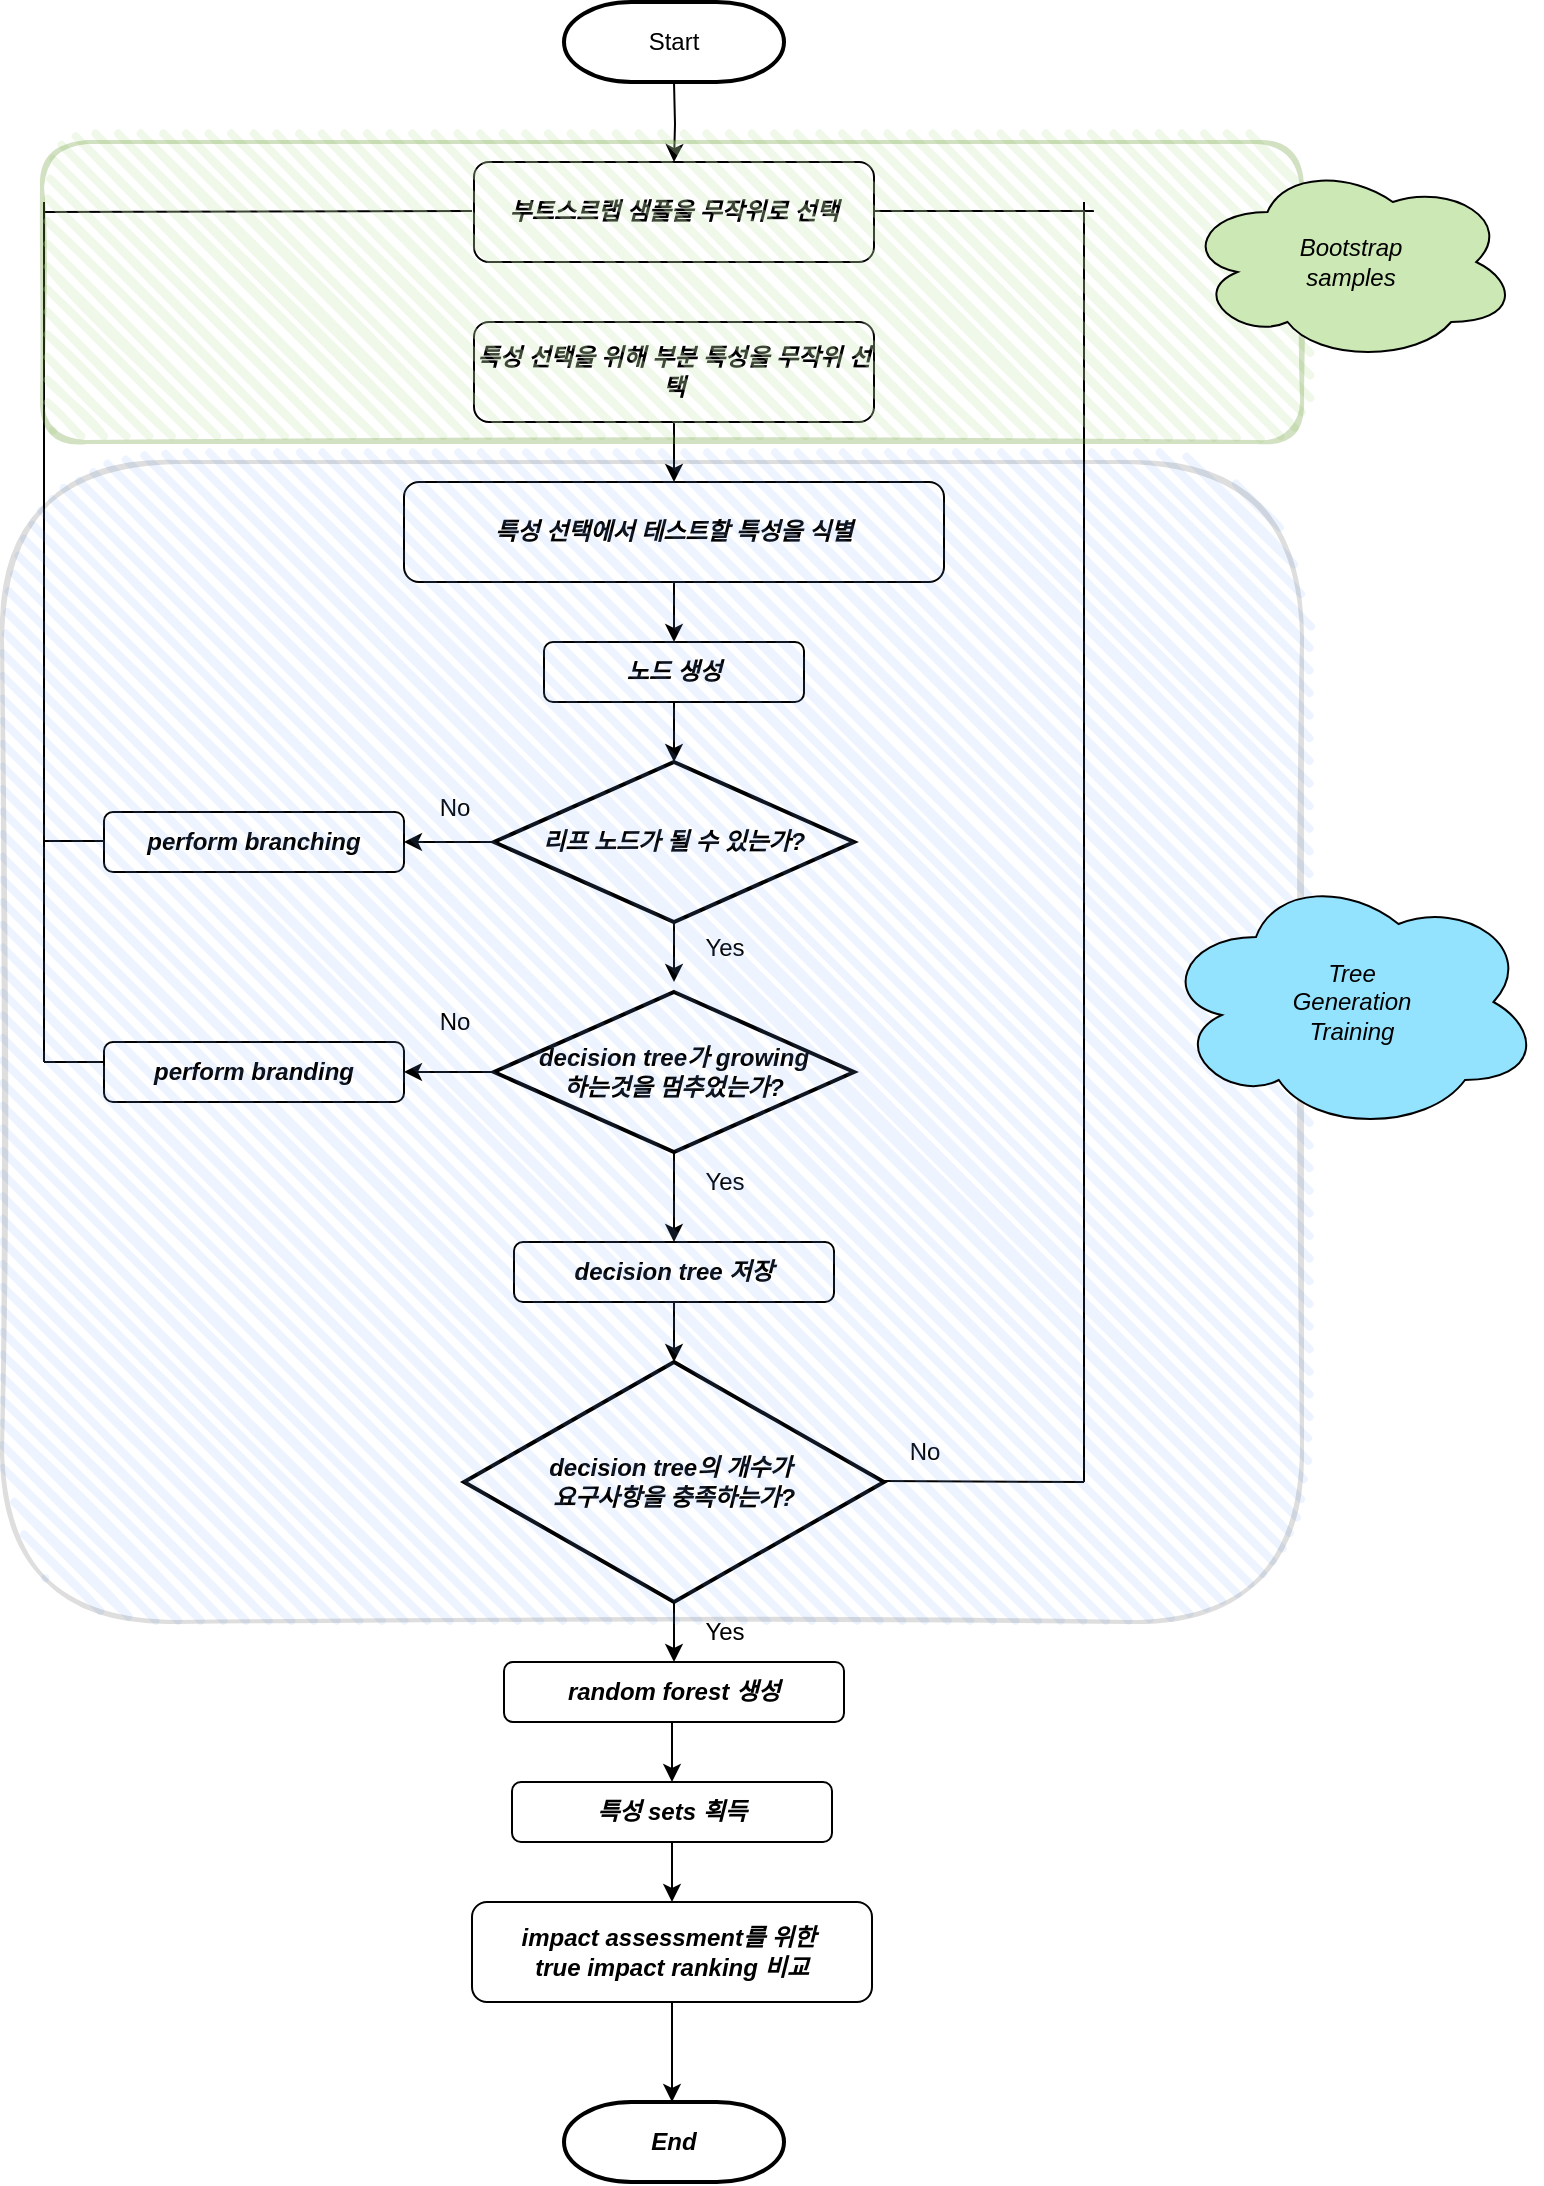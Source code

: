 <mxfile version="24.8.2">
  <diagram name="페이지-1" id="Io8NVU5aoumr0R-sHtpD">
    <mxGraphModel dx="954" dy="675" grid="1" gridSize="10" guides="1" tooltips="1" connect="1" arrows="1" fold="1" page="1" pageScale="1" pageWidth="827" pageHeight="1169" math="0" shadow="0">
      <root>
        <mxCell id="0" />
        <mxCell id="1" parent="0" />
        <mxCell id="McjlA-WI6kXCxL5cptJx-2" value="&lt;b&gt;&lt;i&gt;부트스르랩 샘플을 무작위로 선택&lt;/i&gt;&lt;/b&gt;" style="rounded=1;whiteSpace=wrap;html=1;" vertex="1" parent="1">
          <mxGeometry x="305" y="120" width="200" height="50" as="geometry" />
        </mxCell>
        <mxCell id="McjlA-WI6kXCxL5cptJx-21" style="edgeStyle=orthogonalEdgeStyle;rounded=0;orthogonalLoop=1;jettySize=auto;html=1;exitX=0.5;exitY=1;exitDx=0;exitDy=0;entryX=0.5;entryY=0;entryDx=0;entryDy=0;" edge="1" parent="1" source="McjlA-WI6kXCxL5cptJx-6" target="McjlA-WI6kXCxL5cptJx-7">
          <mxGeometry relative="1" as="geometry" />
        </mxCell>
        <mxCell id="McjlA-WI6kXCxL5cptJx-6" value="&lt;b&gt;&lt;i&gt;특성 선택을 위해 부분 특성을 무작위 선택&lt;/i&gt;&lt;/b&gt;" style="rounded=1;whiteSpace=wrap;html=1;" vertex="1" parent="1">
          <mxGeometry x="305" y="200" width="200" height="50" as="geometry" />
        </mxCell>
        <mxCell id="McjlA-WI6kXCxL5cptJx-22" style="edgeStyle=orthogonalEdgeStyle;rounded=0;orthogonalLoop=1;jettySize=auto;html=1;exitX=0.5;exitY=1;exitDx=0;exitDy=0;entryX=0.5;entryY=0;entryDx=0;entryDy=0;" edge="1" parent="1" source="McjlA-WI6kXCxL5cptJx-7" target="McjlA-WI6kXCxL5cptJx-8">
          <mxGeometry relative="1" as="geometry" />
        </mxCell>
        <mxCell id="McjlA-WI6kXCxL5cptJx-7" value="&lt;b&gt;&lt;i&gt;특성 선택에서 테스트할 특성을 식별&lt;/i&gt;&lt;/b&gt;" style="rounded=1;whiteSpace=wrap;html=1;" vertex="1" parent="1">
          <mxGeometry x="270" y="280" width="270" height="50" as="geometry" />
        </mxCell>
        <mxCell id="McjlA-WI6kXCxL5cptJx-8" value="&lt;i&gt;&lt;b&gt;노드 생성&lt;/b&gt;&lt;/i&gt;" style="rounded=1;whiteSpace=wrap;html=1;" vertex="1" parent="1">
          <mxGeometry x="340" y="360" width="130" height="30" as="geometry" />
        </mxCell>
        <mxCell id="McjlA-WI6kXCxL5cptJx-9" value="&lt;b&gt;&lt;i&gt;decision tree 저장&lt;/i&gt;&lt;/b&gt;" style="rounded=1;whiteSpace=wrap;html=1;" vertex="1" parent="1">
          <mxGeometry x="325" y="660" width="160" height="30" as="geometry" />
        </mxCell>
        <mxCell id="McjlA-WI6kXCxL5cptJx-29" style="edgeStyle=orthogonalEdgeStyle;rounded=0;orthogonalLoop=1;jettySize=auto;html=1;exitX=0.5;exitY=1;exitDx=0;exitDy=0;entryX=0.5;entryY=0;entryDx=0;entryDy=0;" edge="1" parent="1" source="McjlA-WI6kXCxL5cptJx-10" target="McjlA-WI6kXCxL5cptJx-11">
          <mxGeometry relative="1" as="geometry" />
        </mxCell>
        <mxCell id="McjlA-WI6kXCxL5cptJx-10" value="&lt;b&gt;&lt;i&gt;random forest 생성&lt;/i&gt;&lt;/b&gt;" style="rounded=1;whiteSpace=wrap;html=1;" vertex="1" parent="1">
          <mxGeometry x="320" y="870" width="170" height="30" as="geometry" />
        </mxCell>
        <mxCell id="McjlA-WI6kXCxL5cptJx-30" style="edgeStyle=orthogonalEdgeStyle;rounded=0;orthogonalLoop=1;jettySize=auto;html=1;exitX=0.5;exitY=1;exitDx=0;exitDy=0;entryX=0.5;entryY=0;entryDx=0;entryDy=0;" edge="1" parent="1" source="McjlA-WI6kXCxL5cptJx-11" target="McjlA-WI6kXCxL5cptJx-12">
          <mxGeometry relative="1" as="geometry" />
        </mxCell>
        <mxCell id="McjlA-WI6kXCxL5cptJx-11" value="&lt;b&gt;&lt;i&gt;특성 sets 획득&lt;/i&gt;&lt;/b&gt;" style="rounded=1;whiteSpace=wrap;html=1;" vertex="1" parent="1">
          <mxGeometry x="324" y="930" width="160" height="30" as="geometry" />
        </mxCell>
        <mxCell id="McjlA-WI6kXCxL5cptJx-32" style="edgeStyle=orthogonalEdgeStyle;rounded=0;orthogonalLoop=1;jettySize=auto;html=1;exitX=0.5;exitY=1;exitDx=0;exitDy=0;" edge="1" parent="1" source="McjlA-WI6kXCxL5cptJx-12">
          <mxGeometry relative="1" as="geometry">
            <mxPoint x="404" y="1090" as="targetPoint" />
          </mxGeometry>
        </mxCell>
        <mxCell id="McjlA-WI6kXCxL5cptJx-12" value="&lt;b&gt;&lt;i&gt;impact assessment를 위한&amp;nbsp;&lt;/i&gt;&lt;/b&gt;&lt;div&gt;&lt;b&gt;&lt;i&gt;true impact ranking 비교&lt;/i&gt;&lt;/b&gt;&lt;/div&gt;" style="rounded=1;whiteSpace=wrap;html=1;" vertex="1" parent="1">
          <mxGeometry x="304" y="990" width="200" height="50" as="geometry" />
        </mxCell>
        <mxCell id="McjlA-WI6kXCxL5cptJx-13" value="&lt;b&gt;&lt;i&gt;perform branding&lt;/i&gt;&lt;/b&gt;" style="rounded=1;whiteSpace=wrap;html=1;" vertex="1" parent="1">
          <mxGeometry x="120" y="560" width="150" height="30" as="geometry" />
        </mxCell>
        <mxCell id="McjlA-WI6kXCxL5cptJx-14" value="&lt;b&gt;&lt;i&gt;perform branching&lt;/i&gt;&lt;/b&gt;" style="rounded=1;whiteSpace=wrap;html=1;" vertex="1" parent="1">
          <mxGeometry x="120" y="445" width="150" height="30" as="geometry" />
        </mxCell>
        <mxCell id="McjlA-WI6kXCxL5cptJx-20" style="edgeStyle=orthogonalEdgeStyle;rounded=0;orthogonalLoop=1;jettySize=auto;html=1;exitX=0.5;exitY=1;exitDx=0;exitDy=0;exitPerimeter=0;entryX=0.5;entryY=0;entryDx=0;entryDy=0;" edge="1" parent="1" target="McjlA-WI6kXCxL5cptJx-2">
          <mxGeometry relative="1" as="geometry">
            <mxPoint x="405" y="80" as="sourcePoint" />
          </mxGeometry>
        </mxCell>
        <mxCell id="McjlA-WI6kXCxL5cptJx-15" value="Start" style="strokeWidth=2;html=1;shape=mxgraph.flowchart.terminator;whiteSpace=wrap;" vertex="1" parent="1">
          <mxGeometry x="350" y="40" width="110" height="40" as="geometry" />
        </mxCell>
        <mxCell id="McjlA-WI6kXCxL5cptJx-24" style="edgeStyle=orthogonalEdgeStyle;rounded=0;orthogonalLoop=1;jettySize=auto;html=1;exitX=0.5;exitY=1;exitDx=0;exitDy=0;exitPerimeter=0;" edge="1" parent="1" source="McjlA-WI6kXCxL5cptJx-16">
          <mxGeometry relative="1" as="geometry">
            <mxPoint x="405" y="530" as="targetPoint" />
          </mxGeometry>
        </mxCell>
        <mxCell id="McjlA-WI6kXCxL5cptJx-33" style="edgeStyle=orthogonalEdgeStyle;rounded=0;orthogonalLoop=1;jettySize=auto;html=1;exitX=0;exitY=0.5;exitDx=0;exitDy=0;exitPerimeter=0;entryX=1;entryY=0.5;entryDx=0;entryDy=0;" edge="1" parent="1" source="McjlA-WI6kXCxL5cptJx-16" target="McjlA-WI6kXCxL5cptJx-14">
          <mxGeometry relative="1" as="geometry" />
        </mxCell>
        <mxCell id="McjlA-WI6kXCxL5cptJx-16" value="&lt;b&gt;&lt;i&gt;리프 노드가 될 수 있는가?&lt;/i&gt;&lt;/b&gt;" style="strokeWidth=2;html=1;shape=mxgraph.flowchart.decision;whiteSpace=wrap;" vertex="1" parent="1">
          <mxGeometry x="315" y="420" width="180" height="80" as="geometry" />
        </mxCell>
        <mxCell id="McjlA-WI6kXCxL5cptJx-25" style="edgeStyle=orthogonalEdgeStyle;rounded=0;orthogonalLoop=1;jettySize=auto;html=1;exitX=0.5;exitY=1;exitDx=0;exitDy=0;exitPerimeter=0;entryX=0.5;entryY=0;entryDx=0;entryDy=0;" edge="1" parent="1" source="McjlA-WI6kXCxL5cptJx-17" target="McjlA-WI6kXCxL5cptJx-9">
          <mxGeometry relative="1" as="geometry" />
        </mxCell>
        <mxCell id="McjlA-WI6kXCxL5cptJx-34" style="edgeStyle=orthogonalEdgeStyle;rounded=0;orthogonalLoop=1;jettySize=auto;html=1;exitX=0;exitY=0.5;exitDx=0;exitDy=0;exitPerimeter=0;" edge="1" parent="1" source="McjlA-WI6kXCxL5cptJx-17" target="McjlA-WI6kXCxL5cptJx-13">
          <mxGeometry relative="1" as="geometry" />
        </mxCell>
        <mxCell id="McjlA-WI6kXCxL5cptJx-17" value="&lt;b&gt;&lt;i&gt;decision tree가 growing&lt;/i&gt;&lt;/b&gt;&lt;div&gt;&lt;b&gt;&lt;i&gt;하는것을 멈추었는가?&lt;/i&gt;&lt;/b&gt;&lt;/div&gt;" style="strokeWidth=2;html=1;shape=mxgraph.flowchart.decision;whiteSpace=wrap;" vertex="1" parent="1">
          <mxGeometry x="315" y="535" width="180" height="80" as="geometry" />
        </mxCell>
        <mxCell id="McjlA-WI6kXCxL5cptJx-27" style="edgeStyle=orthogonalEdgeStyle;rounded=0;orthogonalLoop=1;jettySize=auto;html=1;exitX=0.5;exitY=1;exitDx=0;exitDy=0;exitPerimeter=0;entryX=0.5;entryY=0;entryDx=0;entryDy=0;" edge="1" parent="1" source="McjlA-WI6kXCxL5cptJx-18" target="McjlA-WI6kXCxL5cptJx-10">
          <mxGeometry relative="1" as="geometry">
            <mxPoint x="405" y="860" as="targetPoint" />
          </mxGeometry>
        </mxCell>
        <mxCell id="McjlA-WI6kXCxL5cptJx-18" value="&lt;b&gt;&lt;i&gt;decision tree의 개수가&amp;nbsp;&lt;/i&gt;&lt;/b&gt;&lt;div&gt;&lt;b&gt;&lt;i&gt;요구사항을 충족하는가?&lt;/i&gt;&lt;/b&gt;&lt;/div&gt;" style="strokeWidth=2;html=1;shape=mxgraph.flowchart.decision;whiteSpace=wrap;" vertex="1" parent="1">
          <mxGeometry x="300" y="720" width="210" height="120" as="geometry" />
        </mxCell>
        <mxCell id="McjlA-WI6kXCxL5cptJx-19" value="&lt;b&gt;&lt;i&gt;End&lt;/i&gt;&lt;/b&gt;" style="strokeWidth=2;html=1;shape=mxgraph.flowchart.terminator;whiteSpace=wrap;" vertex="1" parent="1">
          <mxGeometry x="350" y="1090" width="110" height="40" as="geometry" />
        </mxCell>
        <mxCell id="McjlA-WI6kXCxL5cptJx-23" style="edgeStyle=orthogonalEdgeStyle;rounded=0;orthogonalLoop=1;jettySize=auto;html=1;exitX=0.5;exitY=1;exitDx=0;exitDy=0;entryX=0.5;entryY=0;entryDx=0;entryDy=0;entryPerimeter=0;" edge="1" parent="1" source="McjlA-WI6kXCxL5cptJx-8" target="McjlA-WI6kXCxL5cptJx-16">
          <mxGeometry relative="1" as="geometry" />
        </mxCell>
        <mxCell id="McjlA-WI6kXCxL5cptJx-26" style="edgeStyle=orthogonalEdgeStyle;rounded=0;orthogonalLoop=1;jettySize=auto;html=1;exitX=0.5;exitY=1;exitDx=0;exitDy=0;entryX=0.5;entryY=0;entryDx=0;entryDy=0;entryPerimeter=0;" edge="1" parent="1" source="McjlA-WI6kXCxL5cptJx-9" target="McjlA-WI6kXCxL5cptJx-18">
          <mxGeometry relative="1" as="geometry" />
        </mxCell>
        <mxCell id="McjlA-WI6kXCxL5cptJx-38" value="" style="endArrow=none;html=1;rounded=0;" edge="1" parent="1">
          <mxGeometry width="50" height="50" relative="1" as="geometry">
            <mxPoint x="90" y="145" as="sourcePoint" />
            <mxPoint x="304" y="144.5" as="targetPoint" />
          </mxGeometry>
        </mxCell>
        <mxCell id="McjlA-WI6kXCxL5cptJx-39" value="" style="endArrow=none;html=1;rounded=0;" edge="1" parent="1">
          <mxGeometry width="50" height="50" relative="1" as="geometry">
            <mxPoint x="90" y="570" as="sourcePoint" />
            <mxPoint x="90" y="150" as="targetPoint" />
          </mxGeometry>
        </mxCell>
        <mxCell id="McjlA-WI6kXCxL5cptJx-40" value="" style="endArrow=none;html=1;rounded=0;" edge="1" parent="1">
          <mxGeometry width="50" height="50" relative="1" as="geometry">
            <mxPoint x="90" y="170" as="sourcePoint" />
            <mxPoint x="90" y="140" as="targetPoint" />
          </mxGeometry>
        </mxCell>
        <mxCell id="McjlA-WI6kXCxL5cptJx-41" value="" style="endArrow=none;html=1;rounded=0;" edge="1" parent="1">
          <mxGeometry width="50" height="50" relative="1" as="geometry">
            <mxPoint x="90" y="459.5" as="sourcePoint" />
            <mxPoint x="120" y="459.5" as="targetPoint" />
          </mxGeometry>
        </mxCell>
        <mxCell id="McjlA-WI6kXCxL5cptJx-42" value="" style="endArrow=none;html=1;rounded=0;" edge="1" parent="1">
          <mxGeometry width="50" height="50" relative="1" as="geometry">
            <mxPoint x="90" y="570" as="sourcePoint" />
            <mxPoint x="120" y="570" as="targetPoint" />
          </mxGeometry>
        </mxCell>
        <mxCell id="McjlA-WI6kXCxL5cptJx-43" value="" style="endArrow=none;html=1;rounded=0;" edge="1" parent="1">
          <mxGeometry width="50" height="50" relative="1" as="geometry">
            <mxPoint x="505" y="144.5" as="sourcePoint" />
            <mxPoint x="615" y="144.5" as="targetPoint" />
          </mxGeometry>
        </mxCell>
        <mxCell id="McjlA-WI6kXCxL5cptJx-44" value="" style="endArrow=none;html=1;rounded=0;" edge="1" parent="1">
          <mxGeometry width="50" height="50" relative="1" as="geometry">
            <mxPoint x="610" y="140" as="sourcePoint" />
            <mxPoint x="610" y="780" as="targetPoint" />
          </mxGeometry>
        </mxCell>
        <mxCell id="McjlA-WI6kXCxL5cptJx-45" value="" style="endArrow=none;html=1;rounded=0;" edge="1" parent="1">
          <mxGeometry width="50" height="50" relative="1" as="geometry">
            <mxPoint x="510" y="779.5" as="sourcePoint" />
            <mxPoint x="610" y="780" as="targetPoint" />
          </mxGeometry>
        </mxCell>
        <mxCell id="McjlA-WI6kXCxL5cptJx-46" value="No" style="text;html=1;align=center;verticalAlign=middle;resizable=0;points=[];autosize=1;strokeColor=none;fillColor=none;" vertex="1" parent="1">
          <mxGeometry x="510" y="750" width="40" height="30" as="geometry" />
        </mxCell>
        <mxCell id="McjlA-WI6kXCxL5cptJx-47" value="No" style="text;html=1;align=center;verticalAlign=middle;resizable=0;points=[];autosize=1;strokeColor=none;fillColor=none;" vertex="1" parent="1">
          <mxGeometry x="275" y="428" width="40" height="30" as="geometry" />
        </mxCell>
        <mxCell id="McjlA-WI6kXCxL5cptJx-48" value="No" style="text;html=1;align=center;verticalAlign=middle;resizable=0;points=[];autosize=1;strokeColor=none;fillColor=none;" vertex="1" parent="1">
          <mxGeometry x="275" y="535" width="40" height="30" as="geometry" />
        </mxCell>
        <mxCell id="McjlA-WI6kXCxL5cptJx-49" value="Yes" style="text;html=1;align=center;verticalAlign=middle;resizable=0;points=[];autosize=1;strokeColor=none;fillColor=none;" vertex="1" parent="1">
          <mxGeometry x="410" y="498" width="40" height="30" as="geometry" />
        </mxCell>
        <mxCell id="McjlA-WI6kXCxL5cptJx-50" value="Yes" style="text;html=1;align=center;verticalAlign=middle;resizable=0;points=[];autosize=1;strokeColor=none;fillColor=none;" vertex="1" parent="1">
          <mxGeometry x="410" y="615" width="40" height="30" as="geometry" />
        </mxCell>
        <mxCell id="McjlA-WI6kXCxL5cptJx-51" value="Yes" style="text;html=1;align=center;verticalAlign=middle;resizable=0;points=[];autosize=1;strokeColor=none;fillColor=none;" vertex="1" parent="1">
          <mxGeometry x="410" y="840" width="40" height="30" as="geometry" />
        </mxCell>
        <mxCell id="McjlA-WI6kXCxL5cptJx-52" value="" style="rounded=1;whiteSpace=wrap;html=1;strokeWidth=2;fillWeight=4;hachureGap=8;hachureAngle=45;sketch=1;align=center;fillColor=#cce8b5;strokeColor=#669c35;opacity=30;" vertex="1" parent="1">
          <mxGeometry x="89" y="110" width="630" height="150" as="geometry" />
        </mxCell>
        <mxCell id="McjlA-WI6kXCxL5cptJx-53" value="" style="rounded=1;whiteSpace=wrap;html=1;strokeWidth=2;fillWeight=4;hachureGap=8;hachureAngle=45;fillColor=#74a7fe;sketch=1;opacity=13;" vertex="1" parent="1">
          <mxGeometry x="69" y="270" width="650" height="580" as="geometry" />
        </mxCell>
        <mxCell id="McjlA-WI6kXCxL5cptJx-54" value="BootStrap&amp;nbsp;&lt;div&gt;samples&lt;/div&gt;" style="text;html=1;align=center;verticalAlign=middle;resizable=0;points=[];autosize=1;strokeColor=none;fillColor=none;" vertex="1" parent="1">
          <mxGeometry x="720" y="165" width="80" height="40" as="geometry" />
        </mxCell>
        <mxCell id="McjlA-WI6kXCxL5cptJx-55" value="&lt;i&gt;Bootstrap&lt;/i&gt;&lt;div&gt;&lt;i&gt;samples&lt;/i&gt;&lt;/div&gt;" style="ellipse;shape=cloud;whiteSpace=wrap;html=1;fillColor=#cce8b5;" vertex="1" parent="1">
          <mxGeometry x="660" y="120" width="167" height="100" as="geometry" />
        </mxCell>
        <mxCell id="McjlA-WI6kXCxL5cptJx-56" value="&lt;i&gt;Tree&lt;/i&gt;&lt;div&gt;&lt;i&gt;Generation&lt;/i&gt;&lt;/div&gt;&lt;div&gt;&lt;i&gt;Training&lt;/i&gt;&lt;/div&gt;" style="ellipse;shape=cloud;whiteSpace=wrap;html=1;fillColor=#94e3fe;" vertex="1" parent="1">
          <mxGeometry x="648.5" y="475" width="190" height="130" as="geometry" />
        </mxCell>
      </root>
    </mxGraphModel>
  </diagram>
</mxfile>
